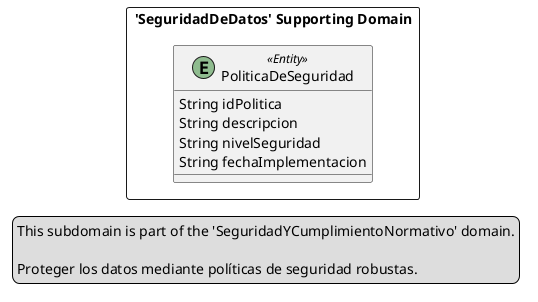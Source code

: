 @startuml

skinparam componentStyle uml2

package "'SeguridadDeDatos' Supporting Domain" <<Rectangle>> {
	class PoliticaDeSeguridad <<(E,DarkSeaGreen) Entity>> {
		String idPolitica
		String descripcion
		String nivelSeguridad
		String fechaImplementacion
	}
}
legend left
  This subdomain is part of the 'SeguridadYCumplimientoNormativo' domain.

  Proteger los datos mediante políticas de seguridad robustas.
end legend


@enduml
